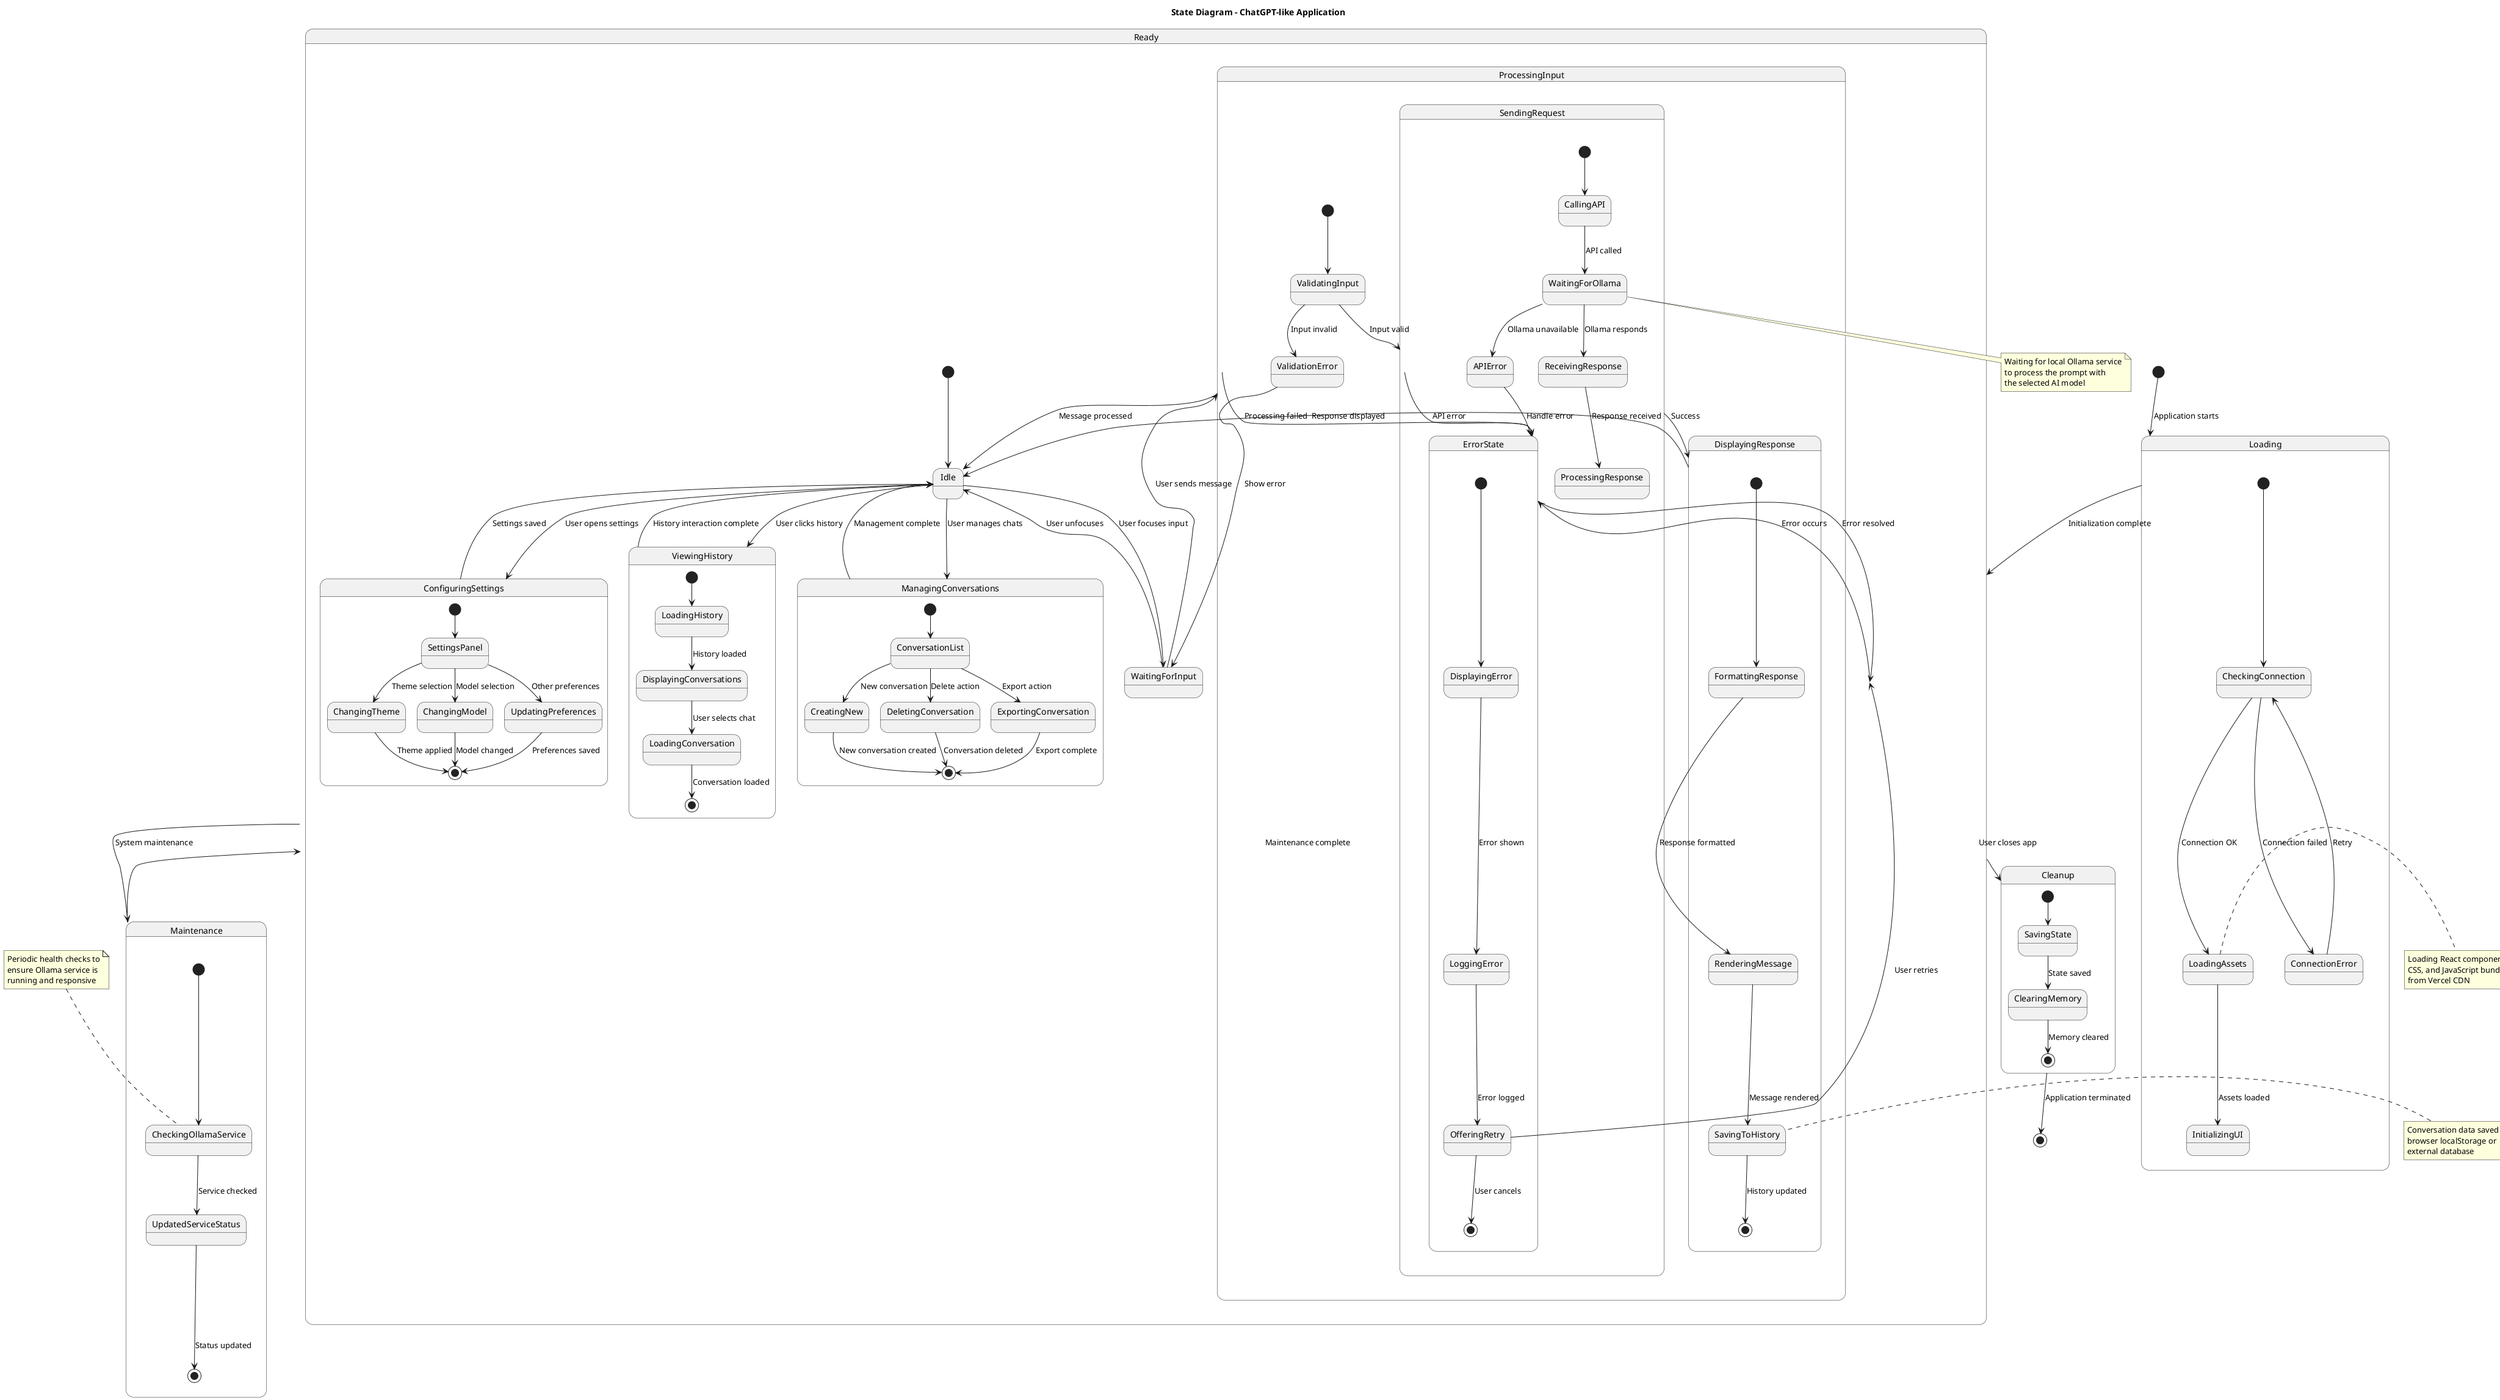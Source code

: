 @startuml ChatGPT_State_Diagram
title State Diagram - ChatGPT-like Application

[*] --> Loading : Application starts

state Loading {
    [*] --> CheckingConnection
    CheckingConnection --> LoadingAssets : Connection OK
    CheckingConnection --> ConnectionError : Connection failed
    LoadingAssets --> InitializingUI : Assets loaded
    ConnectionError --> CheckingConnection : Retry
}

Loading --> Ready : Initialization complete

state Ready {
    [*] --> Idle
    Idle --> WaitingForInput : User focuses input
    WaitingForInput --> ProcessingInput : User sends message
    WaitingForInput --> Idle : User unfocuses
    
    state ProcessingInput {
        [*] --> ValidatingInput
        ValidatingInput --> SendingRequest : Input valid
        ValidatingInput --> ValidationError : Input invalid
        ValidationError --> WaitingForInput : Show error
        
        state SendingRequest {
            [*] --> CallingAPI
            CallingAPI --> WaitingForOllama : API called
            WaitingForOllama --> ReceivingResponse : Ollama responds
            WaitingForOllama --> APIError : Ollama unavailable
            ReceivingResponse --> ProcessingResponse : Response received
            APIError --> ErrorState : Handle error
        }
        
        SendingRequest --> DisplayingResponse : Success
        SendingRequest --> ErrorState : API error
    }
    
    ProcessingInput --> Idle : Message processed
    ProcessingInput --> ErrorState : Processing failed
    
    state DisplayingResponse {
        [*] --> FormattingResponse
        FormattingResponse --> RenderingMessage : Response formatted
        RenderingMessage --> SavingToHistory : Message rendered
        SavingToHistory --> [*] : History updated
    }
    
    DisplayingResponse --> Idle : Response displayed
    
    Idle --> ViewingHistory : User clicks history
    Idle --> ManagingConversations : User manages chats
    Idle --> ConfiguringSettings : User opens settings
    
    state ViewingHistory {
        [*] --> LoadingHistory
        LoadingHistory --> DisplayingConversations : History loaded
        DisplayingConversations --> LoadingConversation : User selects chat
        LoadingConversation --> [*] : Conversation loaded
    }
    
    state ManagingConversations {
        [*] --> ConversationList
        ConversationList --> CreatingNew : New conversation
        ConversationList --> DeletingConversation : Delete action
        ConversationList --> ExportingConversation : Export action
        CreatingNew --> [*] : New conversation created
        DeletingConversation --> [*] : Conversation deleted
        ExportingConversation --> [*] : Export complete
    }
    
    state ConfiguringSettings {
        [*] --> SettingsPanel
        SettingsPanel --> ChangingTheme : Theme selection
        SettingsPanel --> ChangingModel : Model selection
        SettingsPanel --> UpdatingPreferences : Other preferences
        ChangingTheme --> [*] : Theme applied
        ChangingModel --> [*] : Model changed
        UpdatingPreferences --> [*] : Preferences saved
    }
    
    ViewingHistory --> Idle : History interaction complete
    ManagingConversations --> Idle : Management complete
    ConfiguringSettings --> Idle : Settings saved
}

state ErrorState {
    [*] --> DisplayingError
    DisplayingError --> LoggingError : Error shown
    LoggingError --> OfferingRetry : Error logged
    OfferingRetry --> Ready : User retries
    OfferingRetry --> [*] : User cancels
}

Ready --> ErrorState : Error occurs
ErrorState --> Ready : Error resolved

Ready --> Maintenance : System maintenance
Maintenance --> Ready : Maintenance complete

state Maintenance {
    [*] --> CheckingOllamaService
    CheckingOllamaService --> UpdatedServiceStatus : Service checked
    UpdatedServiceStatus --> [*] : Status updated
}

Ready --> Cleanup : User closes app
Cleanup --> [*] : Application terminated

state Cleanup {
    [*] --> SavingState
    SavingState --> ClearingMemory : State saved
    ClearingMemory --> [*] : Memory cleared
}

note right of LoadingAssets
    Loading React components,
    CSS, and JavaScript bundles
    from Vercel CDN
end note

note bottom of WaitingForOllama
    Waiting for local Ollama service
    to process the prompt with
    the selected AI model
end note

note left of SavingToHistory
    Conversation data saved to
    browser localStorage or
    external database
end note

note top of CheckingOllamaService
    Periodic health checks to
    ensure Ollama service is
    running and responsive
end note

@enduml

